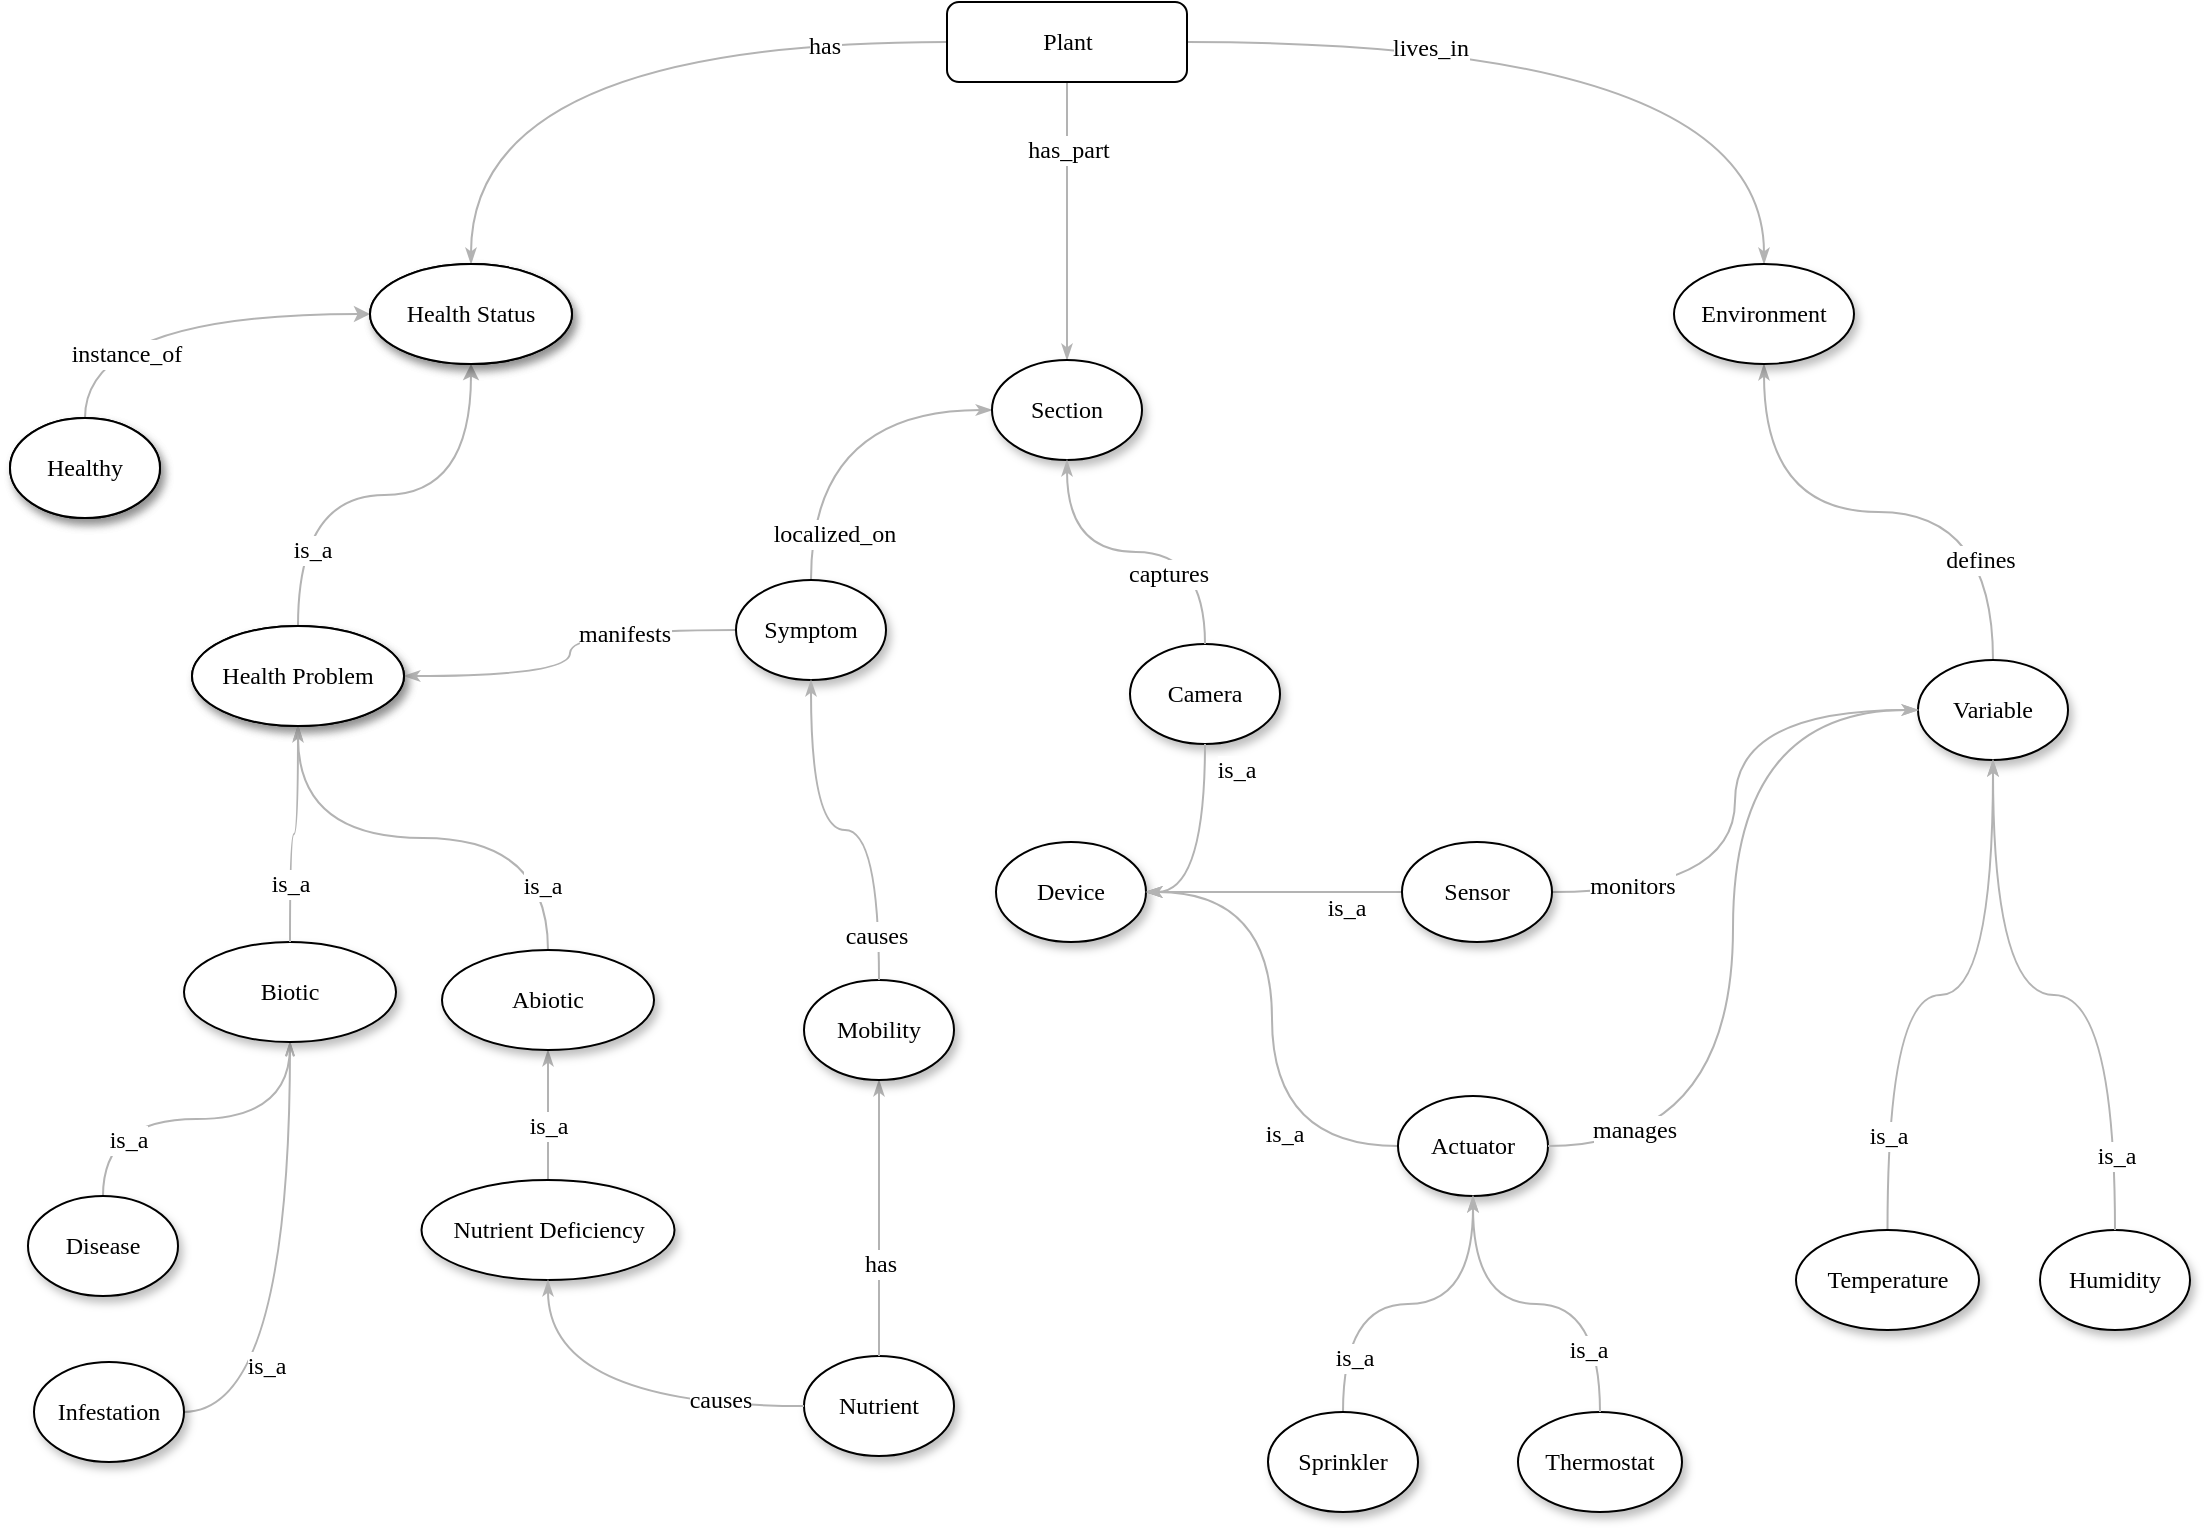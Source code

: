 <mxfile version="20.3.6" type="device"><diagram name="Page-1" id="42789a77-a242-8287-6e28-9cd8cfd52e62"><mxGraphModel dx="1408" dy="882" grid="0" gridSize="10" guides="1" tooltips="1" connect="1" arrows="1" fold="1" page="1" pageScale="1" pageWidth="1169" pageHeight="827" background="none" math="0" shadow="0"><root><mxCell id="0"/><mxCell id="1" parent="0"/><mxCell id="1ea317790d2ca983-12" value="has" style="edgeStyle=orthogonalEdgeStyle;rounded=0;html=1;labelBackgroundColor=default;startArrow=none;startFill=0;startSize=5;endArrow=classicThin;endFill=1;endSize=5;jettySize=auto;orthogonalLoop=1;strokeColor=#B3B3B3;strokeWidth=1;fontFamily=Verdana;fontSize=12;elbow=vertical;curved=1;exitX=0;exitY=0.5;exitDx=0;exitDy=0;" parent="1" source="6l5i85W7F-IaqcZppOeB-4" target="1ea317790d2ca983-2" edge="1"><mxGeometry x="-0.641" y="2" relative="1" as="geometry"><mxPoint x="1" as="offset"/><mxPoint x="502.5" y="41" as="sourcePoint"/></mxGeometry></mxCell><mxCell id="1ea317790d2ca983-13" value="has_part" style="edgeStyle=orthogonalEdgeStyle;rounded=0;html=1;labelBackgroundColor=default;startArrow=none;startFill=0;startSize=5;endArrow=classicThin;endFill=1;endSize=5;jettySize=auto;orthogonalLoop=1;strokeColor=#B3B3B3;strokeWidth=1;fontFamily=Verdana;fontSize=12;elbow=vertical;curved=1;exitX=0.5;exitY=1;exitDx=0;exitDy=0;" parent="1" source="6l5i85W7F-IaqcZppOeB-4" target="1ea317790d2ca983-9" edge="1"><mxGeometry x="-0.513" relative="1" as="geometry"><mxPoint as="offset"/><mxPoint x="547.5" y="61" as="sourcePoint"/></mxGeometry></mxCell><mxCell id="1ea317790d2ca983-14" value="lives_in" style="edgeStyle=orthogonalEdgeStyle;rounded=0;html=1;labelBackgroundColor=default;startArrow=none;startFill=0;startSize=5;endArrow=classicThin;endFill=1;endSize=5;jettySize=auto;orthogonalLoop=1;strokeColor=#B3B3B3;strokeWidth=1;fontFamily=Verdana;fontSize=12;curved=1;exitX=1;exitY=0.5;exitDx=0;exitDy=0;entryX=0.5;entryY=0;entryDx=0;entryDy=0;" parent="1" source="6l5i85W7F-IaqcZppOeB-4" target="1ea317790d2ca983-3" edge="1"><mxGeometry x="-0.393" y="-3" relative="1" as="geometry"><mxPoint as="offset"/><mxPoint x="592.5" y="41" as="sourcePoint"/></mxGeometry></mxCell><mxCell id="1ea317790d2ca983-21" value="instance_of" style="edgeStyle=orthogonalEdgeStyle;rounded=0;html=1;labelBackgroundColor=default;startArrow=classic;startFill=1;startSize=5;endArrow=none;endFill=0;endSize=5;jettySize=auto;orthogonalLoop=1;strokeColor=#B3B3B3;strokeWidth=1;fontFamily=Verdana;fontSize=12;elbow=vertical;curved=1;" parent="1" source="1ea317790d2ca983-2" target="1ea317790d2ca983-7" edge="1"><mxGeometry x="0.671" y="20" relative="1" as="geometry"><mxPoint as="offset"/></mxGeometry></mxCell><mxCell id="1ea317790d2ca983-22" value="is_a" style="edgeStyle=orthogonalEdgeStyle;rounded=0;html=1;labelBackgroundColor=default;startArrow=classic;startFill=1;startSize=5;endArrow=none;endFill=0;endSize=5;jettySize=auto;orthogonalLoop=1;strokeColor=#B3B3B3;strokeWidth=1;fontFamily=Verdana;fontSize=12;elbow=vertical;curved=1;exitX=0.5;exitY=1;exitDx=0;exitDy=0;" parent="1" source="1ea317790d2ca983-2" target="1ea317790d2ca983-6" edge="1"><mxGeometry x="0.638" y="7" relative="1" as="geometry"><mxPoint y="1" as="offset"/></mxGeometry></mxCell><mxCell id="1ea317790d2ca983-2" value="&lt;span&gt;Health Status&lt;/span&gt;" style="ellipse;whiteSpace=wrap;html=1;rounded=0;shadow=1;comic=0;labelBackgroundColor=default;strokeWidth=1;fontFamily=Verdana;fontSize=12;align=center;" parent="1" vertex="1"><mxGeometry x="199" y="153" width="101" height="50" as="geometry"/></mxCell><mxCell id="1ea317790d2ca983-15" value="defines" style="edgeStyle=orthogonalEdgeStyle;rounded=0;html=1;labelBackgroundColor=default;startArrow=classicThin;startFill=1;startSize=5;endArrow=none;endFill=0;endSize=5;jettySize=auto;orthogonalLoop=1;strokeColor=#B3B3B3;strokeWidth=1;fontFamily=Verdana;fontSize=12;curved=1;exitX=0.5;exitY=1;exitDx=0;exitDy=0;entryX=0.5;entryY=0;entryDx=0;entryDy=0;" parent="1" source="1ea317790d2ca983-3" target="1ea317790d2ca983-4" edge="1"><mxGeometry x="0.614" y="-7" relative="1" as="geometry"><mxPoint x="570" y="289" as="targetPoint"/><mxPoint as="offset"/></mxGeometry></mxCell><mxCell id="1ea317790d2ca983-3" value="&lt;span&gt;Environment&lt;/span&gt;" style="ellipse;whiteSpace=wrap;html=1;rounded=0;shadow=1;comic=0;labelBackgroundColor=default;strokeWidth=1;fontFamily=Verdana;fontSize=12;align=center;" parent="1" vertex="1"><mxGeometry x="851" y="153" width="90" height="50" as="geometry"/></mxCell><mxCell id="1ea317790d2ca983-4" value="&lt;span&gt;Variable&lt;/span&gt;" style="ellipse;whiteSpace=wrap;html=1;rounded=0;shadow=1;comic=0;labelBackgroundColor=default;strokeWidth=1;fontFamily=Verdana;fontSize=12;align=center;" parent="1" vertex="1"><mxGeometry x="973" y="351" width="75" height="50" as="geometry"/></mxCell><mxCell id="1ea317790d2ca983-17" value="is_a" style="edgeStyle=orthogonalEdgeStyle;rounded=0;html=1;labelBackgroundColor=default;startArrow=none;startFill=0;startSize=5;endArrow=classicThin;endFill=1;endSize=5;jettySize=auto;orthogonalLoop=1;strokeColor=#B3B3B3;strokeWidth=1;fontFamily=Verdana;fontSize=12;entryX=0.5;entryY=1;entryDx=0;entryDy=0;elbow=vertical;curved=1;exitX=0.5;exitY=0;exitDx=0;exitDy=0;" parent="1" source="SZPIR-vylu-NpdnEEfQ1-40" target="1ea317790d2ca983-6" edge="1"><mxGeometry x="-0.73" y="3" relative="1" as="geometry"><mxPoint as="offset"/></mxGeometry></mxCell><mxCell id="1ea317790d2ca983-23" value="is_a" style="edgeStyle=orthogonalEdgeStyle;rounded=0;html=1;labelBackgroundColor=default;startArrow=openThin;startFill=0;startSize=5;endArrow=none;endFill=0;endSize=5;jettySize=auto;orthogonalLoop=1;strokeColor=#B3B3B3;strokeWidth=1;fontFamily=Verdana;fontSize=12;exitX=0.5;exitY=1;exitDx=0;exitDy=0;elbow=vertical;curved=1;" parent="1" source="SZPIR-vylu-NpdnEEfQ1-39" target="1ea317790d2ca983-8" edge="1"><mxGeometry x="0.413" y="10" relative="1" as="geometry"><mxPoint x="1" as="offset"/></mxGeometry></mxCell><mxCell id="1ea317790d2ca983-6" value="Health Problem" style="ellipse;whiteSpace=wrap;html=1;rounded=0;shadow=1;comic=0;labelBackgroundColor=default;strokeWidth=1;fontFamily=Verdana;fontSize=12;align=center;" parent="1" vertex="1"><mxGeometry x="110" y="334" width="106" height="50" as="geometry"/></mxCell><mxCell id="1ea317790d2ca983-7" value="&lt;span&gt;Healthy&lt;/span&gt;" style="ellipse;whiteSpace=wrap;html=1;rounded=0;shadow=1;comic=0;labelBackgroundColor=default;strokeWidth=1;fontFamily=Verdana;fontSize=12;align=center;" parent="1" vertex="1"><mxGeometry x="19" y="230" width="75" height="50" as="geometry"/></mxCell><mxCell id="1ea317790d2ca983-8" value="Disease" style="ellipse;whiteSpace=wrap;html=1;rounded=0;shadow=1;comic=0;labelBackgroundColor=default;strokeWidth=1;fontFamily=Verdana;fontSize=12;align=center;" parent="1" vertex="1"><mxGeometry x="28" y="619" width="75" height="50" as="geometry"/></mxCell><mxCell id="1ea317790d2ca983-19" value="localized_on" style="edgeStyle=orthogonalEdgeStyle;rounded=0;html=1;labelBackgroundColor=default;startArrow=classicThin;startFill=1;startSize=5;endArrow=none;endFill=0;endSize=5;jettySize=auto;orthogonalLoop=1;strokeColor=#B3B3B3;strokeWidth=1;fontFamily=Verdana;fontSize=12;elbow=vertical;curved=1;" parent="1" source="1ea317790d2ca983-9" target="1ea317790d2ca983-10" edge="1"><mxGeometry x="0.727" y="11" relative="1" as="geometry"><mxPoint y="1" as="offset"/></mxGeometry></mxCell><mxCell id="1ea317790d2ca983-9" value="Section" style="ellipse;whiteSpace=wrap;html=1;rounded=0;shadow=1;comic=0;labelBackgroundColor=default;strokeWidth=1;fontFamily=Verdana;fontSize=12;align=center;" parent="1" vertex="1"><mxGeometry x="510" y="201" width="75" height="50" as="geometry"/></mxCell><mxCell id="1ea317790d2ca983-20" value="manifests" style="edgeStyle=orthogonalEdgeStyle;rounded=0;html=1;labelBackgroundColor=default;startArrow=classicThin;startFill=1;startSize=5;endArrow=none;endFill=0;endSize=5;jettySize=auto;orthogonalLoop=1;strokeColor=#B3B3B3;strokeWidth=1;fontFamily=Verdana;fontSize=12;elbow=vertical;curved=1;" parent="1" source="1ea317790d2ca983-6" target="1ea317790d2ca983-10" edge="1"><mxGeometry x="0.407" y="-2" relative="1" as="geometry"><mxPoint x="289" y="422" as="targetPoint"/><mxPoint as="offset"/></mxGeometry></mxCell><mxCell id="1ea317790d2ca983-10" value="Symptom" style="ellipse;whiteSpace=wrap;html=1;rounded=0;shadow=1;comic=0;labelBackgroundColor=default;strokeWidth=1;fontFamily=Verdana;fontSize=12;align=center;" parent="1" vertex="1"><mxGeometry x="382" y="311" width="75" height="50" as="geometry"/></mxCell><mxCell id="SZPIR-vylu-NpdnEEfQ1-3" value="is_a" style="edgeStyle=orthogonalEdgeStyle;rounded=0;html=1;labelBackgroundColor=default;startArrow=openThin;startFill=0;startSize=5;endArrow=none;endFill=0;endSize=5;jettySize=auto;orthogonalLoop=1;strokeColor=#B3B3B3;strokeWidth=1;fontFamily=Verdana;fontSize=12;elbow=vertical;curved=1;exitX=0.5;exitY=1;exitDx=0;exitDy=0;entryX=1;entryY=0.5;entryDx=0;entryDy=0;" parent="1" source="SZPIR-vylu-NpdnEEfQ1-39" target="SZPIR-vylu-NpdnEEfQ1-4" edge="1"><mxGeometry x="0.661" y="-23" relative="1" as="geometry"><mxPoint x="206.75" y="461" as="sourcePoint"/><mxPoint as="offset"/></mxGeometry></mxCell><mxCell id="SZPIR-vylu-NpdnEEfQ1-4" value="Infestation" style="ellipse;whiteSpace=wrap;html=1;rounded=0;shadow=1;comic=0;labelBackgroundColor=default;strokeWidth=1;fontFamily=Verdana;fontSize=12;align=center;" parent="1" vertex="1"><mxGeometry x="31" y="702" width="75" height="50" as="geometry"/></mxCell><mxCell id="SZPIR-vylu-NpdnEEfQ1-7" value="is_a" style="edgeStyle=orthogonalEdgeStyle;rounded=0;html=1;labelBackgroundColor=default;startArrow=none;startFill=0;startSize=5;endArrow=classicThin;endFill=1;endSize=5;jettySize=auto;orthogonalLoop=1;strokeColor=#B3B3B3;strokeWidth=1;fontFamily=Verdana;fontSize=12;verticalAlign=middle;horizontal=1;elbow=vertical;curved=1;exitX=0.5;exitY=0;exitDx=0;exitDy=0;" parent="1" source="SZPIR-vylu-NpdnEEfQ1-8" target="SZPIR-vylu-NpdnEEfQ1-40" edge="1"><mxGeometry x="-0.169" relative="1" as="geometry"><mxPoint x="475.75" y="610" as="targetPoint"/><mxPoint as="offset"/></mxGeometry></mxCell><mxCell id="SZPIR-vylu-NpdnEEfQ1-8" value="&lt;span&gt;Nutrient Deficiency&lt;/span&gt;" style="ellipse;whiteSpace=wrap;html=1;rounded=0;shadow=1;comic=0;labelBackgroundColor=default;strokeWidth=1;fontFamily=Verdana;fontSize=12;align=center;" parent="1" vertex="1"><mxGeometry x="224.75" y="611" width="126.5" height="50" as="geometry"/></mxCell><mxCell id="SZPIR-vylu-NpdnEEfQ1-9" value="is_a" style="edgeStyle=orthogonalEdgeStyle;rounded=0;html=1;labelBackgroundColor=default;startArrow=classicThin;startFill=1;startSize=5;endArrow=none;endFill=0;endSize=5;jettySize=auto;orthogonalLoop=1;strokeColor=#B3B3B3;strokeWidth=1;fontFamily=Verdana;fontSize=12;curved=1;entryX=0;entryY=0.5;entryDx=0;entryDy=0;" parent="1" source="SZPIR-vylu-NpdnEEfQ1-12" target="SZPIR-vylu-NpdnEEfQ1-10" edge="1"><mxGeometry x="0.456" y="6" relative="1" as="geometry"><mxPoint x="850" y="484" as="sourcePoint"/><mxPoint as="offset"/></mxGeometry></mxCell><mxCell id="SZPIR-vylu-NpdnEEfQ1-10" value="&lt;span&gt;Actuator&lt;/span&gt;" style="ellipse;whiteSpace=wrap;html=1;rounded=0;shadow=1;comic=0;labelBackgroundColor=default;strokeWidth=1;fontFamily=Verdana;fontSize=12;align=center;" parent="1" vertex="1"><mxGeometry x="713" y="569" width="75" height="50" as="geometry"/></mxCell><mxCell id="SZPIR-vylu-NpdnEEfQ1-11" value="is_a" style="edgeStyle=orthogonalEdgeStyle;rounded=0;html=1;labelBackgroundColor=default;startArrow=none;startFill=0;startSize=5;endArrow=classicThin;endFill=1;endSize=5;jettySize=auto;orthogonalLoop=1;strokeColor=#B3B3B3;strokeWidth=1;fontFamily=Verdana;fontSize=12;curved=1;entryX=1;entryY=0.5;entryDx=0;entryDy=0;" parent="1" source="SZPIR-vylu-NpdnEEfQ1-14" target="SZPIR-vylu-NpdnEEfQ1-12" edge="1"><mxGeometry x="-0.562" y="8" relative="1" as="geometry"><mxPoint x="-10" y="684" as="sourcePoint"/><mxPoint as="offset"/></mxGeometry></mxCell><mxCell id="SZPIR-vylu-NpdnEEfQ1-12" value="&lt;span&gt;Device&lt;/span&gt;" style="ellipse;whiteSpace=wrap;html=1;rounded=0;shadow=1;comic=0;labelBackgroundColor=default;strokeWidth=1;fontFamily=Verdana;fontSize=12;align=center;" parent="1" vertex="1"><mxGeometry x="512" y="442" width="75" height="50" as="geometry"/></mxCell><mxCell id="SZPIR-vylu-NpdnEEfQ1-13" value="monitors" style="edgeStyle=orthogonalEdgeStyle;rounded=0;html=1;labelBackgroundColor=default;startArrow=classicThin;startFill=1;startSize=5;endArrow=none;endFill=0;endSize=5;jettySize=auto;orthogonalLoop=1;strokeColor=#B3B3B3;strokeWidth=1;fontFamily=Verdana;fontSize=12;curved=1;entryX=1;entryY=0.5;entryDx=0;entryDy=0;" parent="1" source="1ea317790d2ca983-4" target="SZPIR-vylu-NpdnEEfQ1-14" edge="1"><mxGeometry x="0.708" y="-3" relative="1" as="geometry"><mxPoint x="607.5" y="314" as="sourcePoint"/><mxPoint as="offset"/></mxGeometry></mxCell><mxCell id="SZPIR-vylu-NpdnEEfQ1-14" value="&lt;span&gt;Sensor&lt;/span&gt;" style="ellipse;whiteSpace=wrap;html=1;rounded=0;shadow=1;comic=0;labelBackgroundColor=default;strokeWidth=1;fontFamily=Verdana;fontSize=12;align=center;" parent="1" vertex="1"><mxGeometry x="715" y="442" width="75" height="50" as="geometry"/></mxCell><mxCell id="SZPIR-vylu-NpdnEEfQ1-16" value="&lt;span&gt;Humidity&lt;/span&gt;" style="ellipse;whiteSpace=wrap;html=1;rounded=0;shadow=1;comic=0;labelBackgroundColor=default;strokeWidth=1;fontFamily=Verdana;fontSize=12;align=center;" parent="1" vertex="1"><mxGeometry x="1034" y="636" width="75" height="50" as="geometry"/></mxCell><mxCell id="SZPIR-vylu-NpdnEEfQ1-17" value="is_a" style="edgeStyle=orthogonalEdgeStyle;rounded=0;html=1;labelBackgroundColor=default;startArrow=classicThin;startFill=1;startSize=5;endArrow=none;endFill=0;endSize=5;jettySize=auto;orthogonalLoop=1;strokeColor=#B3B3B3;strokeWidth=1;fontFamily=Verdana;fontSize=12;curved=1;exitX=0.5;exitY=1;exitDx=0;exitDy=0;" parent="1" source="1ea317790d2ca983-4" target="SZPIR-vylu-NpdnEEfQ1-18" edge="1"><mxGeometry x="0.674" relative="1" as="geometry"><mxPoint x="570" y="339" as="sourcePoint"/><mxPoint as="offset"/></mxGeometry></mxCell><mxCell id="SZPIR-vylu-NpdnEEfQ1-18" value="&lt;span&gt;Temperature&lt;/span&gt;" style="ellipse;whiteSpace=wrap;html=1;rounded=0;shadow=1;comic=0;labelBackgroundColor=default;strokeWidth=1;fontFamily=Verdana;fontSize=12;align=center;" parent="1" vertex="1"><mxGeometry x="912" y="636" width="91.5" height="50" as="geometry"/></mxCell><mxCell id="SZPIR-vylu-NpdnEEfQ1-19" value="is_a" style="edgeStyle=orthogonalEdgeStyle;rounded=0;html=1;labelBackgroundColor=default;startArrow=none;startFill=0;startSize=5;endArrow=classicThin;endFill=1;endSize=5;jettySize=auto;orthogonalLoop=1;strokeColor=#B3B3B3;strokeWidth=1;fontFamily=Verdana;fontSize=12;curved=1;exitX=0.5;exitY=0;exitDx=0;exitDy=0;entryX=0.5;entryY=1;entryDx=0;entryDy=0;" parent="1" source="SZPIR-vylu-NpdnEEfQ1-16" target="1ea317790d2ca983-4" edge="1"><mxGeometry x="-0.751" relative="1" as="geometry"><mxPoint x="810" y="309" as="sourcePoint"/><mxPoint x="570" y="339" as="targetPoint"/><mxPoint as="offset"/></mxGeometry></mxCell><mxCell id="SZPIR-vylu-NpdnEEfQ1-20" value="&lt;span&gt;Thermostat&lt;/span&gt;" style="ellipse;whiteSpace=wrap;html=1;rounded=0;shadow=1;comic=0;labelBackgroundColor=default;strokeWidth=1;fontFamily=Verdana;fontSize=12;align=center;" parent="1" vertex="1"><mxGeometry x="773" y="727" width="82" height="50" as="geometry"/></mxCell><mxCell id="SZPIR-vylu-NpdnEEfQ1-22" value="is_a" style="edgeStyle=orthogonalEdgeStyle;rounded=0;html=1;labelBackgroundColor=default;startArrow=none;startFill=0;startSize=5;endArrow=classicThin;endFill=1;endSize=5;jettySize=auto;orthogonalLoop=1;strokeColor=#B3B3B3;strokeWidth=1;fontFamily=Verdana;fontSize=12;curved=1;entryX=0.5;entryY=1;entryDx=0;entryDy=0;" parent="1" source="SZPIR-vylu-NpdnEEfQ1-21" target="SZPIR-vylu-NpdnEEfQ1-10" edge="1"><mxGeometry x="-0.683" y="-5" relative="1" as="geometry"><mxPoint x="695" y="469" as="sourcePoint"/><mxPoint x="810" y="309" as="targetPoint"/><mxPoint as="offset"/></mxGeometry></mxCell><mxCell id="SZPIR-vylu-NpdnEEfQ1-23" value="is_a" style="edgeStyle=orthogonalEdgeStyle;rounded=0;html=1;labelBackgroundColor=default;startArrow=none;startFill=0;startSize=5;endArrow=classicThin;endFill=1;endSize=5;jettySize=auto;orthogonalLoop=1;strokeColor=#B3B3B3;strokeWidth=1;fontFamily=Verdana;fontSize=12;curved=1;entryX=0.5;entryY=1;entryDx=0;entryDy=0;exitX=0.5;exitY=0;exitDx=0;exitDy=0;" parent="1" source="SZPIR-vylu-NpdnEEfQ1-20" target="SZPIR-vylu-NpdnEEfQ1-10" edge="1"><mxGeometry x="-0.638" y="6" relative="1" as="geometry"><mxPoint x="785" y="609" as="sourcePoint"/><mxPoint x="995" y="599" as="targetPoint"/><mxPoint as="offset"/></mxGeometry></mxCell><mxCell id="SZPIR-vylu-NpdnEEfQ1-21" value="&lt;span&gt;Sprinkler&lt;/span&gt;" style="ellipse;whiteSpace=wrap;html=1;rounded=0;shadow=1;comic=0;labelBackgroundColor=default;strokeWidth=1;fontFamily=Verdana;fontSize=12;align=center;" parent="1" vertex="1"><mxGeometry x="648" y="727" width="75" height="50" as="geometry"/></mxCell><mxCell id="SZPIR-vylu-NpdnEEfQ1-39" value="Biotic" style="ellipse;whiteSpace=wrap;html=1;rounded=0;shadow=1;comic=0;labelBackgroundColor=default;strokeWidth=1;fontFamily=Verdana;fontSize=12;align=center;" parent="1" vertex="1"><mxGeometry x="106" y="492" width="106" height="50" as="geometry"/></mxCell><mxCell id="SZPIR-vylu-NpdnEEfQ1-40" value="Abiotic" style="ellipse;whiteSpace=wrap;html=1;rounded=0;shadow=1;comic=0;labelBackgroundColor=default;strokeWidth=1;fontFamily=Verdana;fontSize=12;align=center;" parent="1" vertex="1"><mxGeometry x="235" y="496" width="106" height="50" as="geometry"/></mxCell><mxCell id="SZPIR-vylu-NpdnEEfQ1-41" value="is_a" style="edgeStyle=orthogonalEdgeStyle;rounded=0;html=1;labelBackgroundColor=default;startArrow=openThin;startFill=0;startSize=5;endArrow=none;endFill=0;endSize=5;jettySize=auto;orthogonalLoop=1;strokeColor=#B3B3B3;strokeWidth=1;fontFamily=Verdana;fontSize=12;exitX=0.5;exitY=1;exitDx=0;exitDy=0;elbow=vertical;curved=1;" parent="1" source="1ea317790d2ca983-6" target="SZPIR-vylu-NpdnEEfQ1-39" edge="1"><mxGeometry x="0.483" relative="1" as="geometry"><mxPoint x="370.75" y="578" as="sourcePoint"/><mxPoint x="276.75" y="581" as="targetPoint"/><mxPoint as="offset"/></mxGeometry></mxCell><mxCell id="9eAdQlgjlcyclNUyOF1E-5" value="&lt;span&gt;Camera&lt;/span&gt;" style="ellipse;whiteSpace=wrap;html=1;rounded=0;shadow=1;comic=0;labelBackgroundColor=default;strokeWidth=1;fontFamily=Verdana;fontSize=12;align=center;" parent="1" vertex="1"><mxGeometry x="579" y="343" width="75" height="50" as="geometry"/></mxCell><mxCell id="9eAdQlgjlcyclNUyOF1E-6" value="is_a" style="rounded=0;html=1;labelBackgroundColor=default;startArrow=classicThin;startFill=1;startSize=5;endArrow=none;endFill=0;endSize=5;jettySize=auto;orthogonalLoop=1;strokeColor=#B3B3B3;strokeWidth=1;fontFamily=Verdana;fontSize=12;exitX=1;exitY=0.5;exitDx=0;exitDy=0;entryX=0.5;entryY=1;entryDx=0;entryDy=0;edgeStyle=orthogonalEdgeStyle;curved=1;" parent="1" source="SZPIR-vylu-NpdnEEfQ1-12" target="9eAdQlgjlcyclNUyOF1E-5" edge="1"><mxGeometry x="0.749" y="-15" relative="1" as="geometry"><mxPoint x="947.25" y="78" as="sourcePoint"/><mxPoint as="offset"/><mxPoint x="888.75" y="234" as="targetPoint"/></mxGeometry></mxCell><mxCell id="9eAdQlgjlcyclNUyOF1E-8" value="captures" style="edgeStyle=orthogonalEdgeStyle;rounded=0;html=1;labelBackgroundColor=default;startArrow=classicThin;startFill=1;startSize=5;endArrow=none;endFill=0;endSize=5;jettySize=auto;orthogonalLoop=1;strokeColor=#B3B3B3;strokeWidth=1;fontFamily=Verdana;fontSize=12;curved=1;exitX=0.5;exitY=1;exitDx=0;exitDy=0;" parent="1" source="1ea317790d2ca983-9" target="9eAdQlgjlcyclNUyOF1E-5" edge="1"><mxGeometry x="0.548" y="-19" relative="1" as="geometry"><mxPoint x="783" y="424" as="sourcePoint"/><mxPoint y="1" as="offset"/><mxPoint x="712.5" y="350" as="targetPoint"/></mxGeometry></mxCell><mxCell id="JdLL4RoYm7KqUTjWfcFx-2" value="manages" style="edgeStyle=orthogonalEdgeStyle;rounded=0;html=1;labelBackgroundColor=default;startArrow=classicThin;startFill=1;startSize=5;endArrow=none;endFill=0;endSize=5;jettySize=auto;orthogonalLoop=1;strokeColor=#B3B3B3;strokeWidth=1;fontFamily=Verdana;fontSize=12;curved=1;entryX=1;entryY=0.5;entryDx=0;entryDy=0;exitX=0;exitY=0.5;exitDx=0;exitDy=0;" parent="1" source="1ea317790d2ca983-4" target="SZPIR-vylu-NpdnEEfQ1-10" edge="1"><mxGeometry x="0.787" y="-8" relative="1" as="geometry"><mxPoint x="956" y="516" as="sourcePoint"/><mxPoint as="offset"/><mxPoint x="800" y="477" as="targetPoint"/></mxGeometry></mxCell><mxCell id="-uIWa-Gppz15iP-WKtOG-1" value="Nutrient" style="ellipse;whiteSpace=wrap;html=1;rounded=0;shadow=1;comic=0;labelBackgroundColor=default;strokeWidth=1;fontFamily=Verdana;fontSize=12;align=center;" parent="1" vertex="1"><mxGeometry x="416" y="699" width="75" height="50" as="geometry"/></mxCell><mxCell id="-uIWa-Gppz15iP-WKtOG-5" value="causes" style="edgeStyle=orthogonalEdgeStyle;rounded=0;html=1;labelBackgroundColor=default;startArrow=none;startFill=0;startSize=5;endArrow=classicThin;endFill=1;endSize=5;jettySize=auto;orthogonalLoop=1;strokeColor=#B3B3B3;strokeWidth=1;fontFamily=Verdana;fontSize=12;verticalAlign=middle;horizontal=1;elbow=vertical;curved=1;" parent="1" source="-uIWa-Gppz15iP-WKtOG-1" target="SZPIR-vylu-NpdnEEfQ1-8" edge="1"><mxGeometry x="-0.557" y="-3" relative="1" as="geometry"><mxPoint x="298" y="556" as="targetPoint"/><mxPoint as="offset"/><mxPoint x="329" y="774" as="sourcePoint"/></mxGeometry></mxCell><mxCell id="-uIWa-Gppz15iP-WKtOG-6" value="has" style="edgeStyle=orthogonalEdgeStyle;rounded=0;html=1;labelBackgroundColor=default;startArrow=none;startFill=0;startSize=5;endArrow=classicThin;endFill=1;endSize=5;jettySize=auto;orthogonalLoop=1;strokeColor=#B3B3B3;strokeWidth=1;fontFamily=Verdana;fontSize=12;verticalAlign=middle;horizontal=1;elbow=vertical;curved=1;exitX=0.5;exitY=0;exitDx=0;exitDy=0;entryX=0.5;entryY=1;entryDx=0;entryDy=0;" parent="1" source="-uIWa-Gppz15iP-WKtOG-1" target="-uIWa-Gppz15iP-WKtOG-7" edge="1"><mxGeometry x="-0.333" relative="1" as="geometry"><mxPoint x="470.162" y="747.204" as="targetPoint"/><mxPoint as="offset"/><mxPoint x="386.886" y="683.713" as="sourcePoint"/></mxGeometry></mxCell><mxCell id="-uIWa-Gppz15iP-WKtOG-7" value="Mobility" style="ellipse;whiteSpace=wrap;html=1;rounded=0;shadow=1;comic=0;labelBackgroundColor=default;strokeWidth=1;fontFamily=Verdana;fontSize=12;align=center;" parent="1" vertex="1"><mxGeometry x="416" y="511" width="75" height="50" as="geometry"/></mxCell><mxCell id="-uIWa-Gppz15iP-WKtOG-8" value="causes" style="edgeStyle=orthogonalEdgeStyle;rounded=0;html=1;labelBackgroundColor=default;startArrow=none;startFill=0;startSize=5;endArrow=classicThin;endFill=1;endSize=5;jettySize=auto;orthogonalLoop=1;strokeColor=#B3B3B3;strokeWidth=1;fontFamily=Verdana;fontSize=12;verticalAlign=middle;horizontal=1;elbow=vertical;curved=1;exitX=0.5;exitY=0;exitDx=0;exitDy=0;entryX=0.5;entryY=1;entryDx=0;entryDy=0;" parent="1" source="-uIWa-Gppz15iP-WKtOG-7" target="1ea317790d2ca983-10" edge="1"><mxGeometry x="-0.753" y="3" relative="1" as="geometry"><mxPoint x="500.5" y="661" as="targetPoint"/><mxPoint x="1" as="offset"/><mxPoint x="413.5" y="737" as="sourcePoint"/></mxGeometry></mxCell><mxCell id="6l5i85W7F-IaqcZppOeB-4" value="&lt;font style=&quot;font-size: 12px;&quot;&gt;Plant&lt;/font&gt;" style="rounded=1;whiteSpace=wrap;html=1;fontSize=12;glass=0;strokeWidth=1;shadow=0;fontStyle=0;labelBackgroundColor=default;labelBorderColor=none;fontFamily=Verdana;" vertex="1" parent="1"><mxGeometry x="487.5" y="22" width="120" height="40" as="geometry"/></mxCell><mxCell id="6l5i85W7F-IaqcZppOeB-6" value="&lt;span&gt;Health Status&lt;/span&gt;" style="ellipse;whiteSpace=wrap;html=1;rounded=0;shadow=1;comic=0;labelBackgroundColor=default;strokeWidth=1;fontFamily=Verdana;fontSize=12;align=center;" vertex="1" parent="1"><mxGeometry x="199" y="153" width="101" height="50" as="geometry"/></mxCell><mxCell id="6l5i85W7F-IaqcZppOeB-7" value="&lt;span&gt;Healthy&lt;/span&gt;" style="ellipse;whiteSpace=wrap;html=1;rounded=0;shadow=1;comic=0;labelBackgroundColor=default;strokeWidth=1;fontFamily=Verdana;fontSize=12;align=center;" vertex="1" parent="1"><mxGeometry x="19" y="230" width="75" height="50" as="geometry"/></mxCell><mxCell id="6l5i85W7F-IaqcZppOeB-8" value="Health Problem" style="ellipse;whiteSpace=wrap;html=1;rounded=0;shadow=1;comic=0;labelBackgroundColor=default;strokeWidth=1;fontFamily=Verdana;fontSize=12;align=center;" vertex="1" parent="1"><mxGeometry x="110" y="334" width="106" height="50" as="geometry"/></mxCell></root></mxGraphModel></diagram></mxfile>